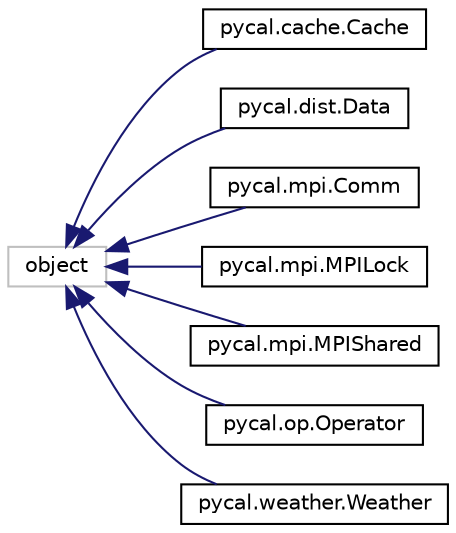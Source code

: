 digraph "Graphical Class Hierarchy"
{
  edge [fontname="Helvetica",fontsize="10",labelfontname="Helvetica",labelfontsize="10"];
  node [fontname="Helvetica",fontsize="10",shape=record];
  rankdir="LR";
  Node1 [label="object",height=0.2,width=0.4,color="grey75", fillcolor="white", style="filled"];
  Node1 -> Node2 [dir="back",color="midnightblue",fontsize="10",style="solid",fontname="Helvetica"];
  Node2 [label="pycal.cache.Cache",height=0.2,width=0.4,color="black", fillcolor="white", style="filled",URL="$classpycal_1_1cache_1_1_cache.html"];
  Node1 -> Node3 [dir="back",color="midnightblue",fontsize="10",style="solid",fontname="Helvetica"];
  Node3 [label="pycal.dist.Data",height=0.2,width=0.4,color="black", fillcolor="white", style="filled",URL="$classpycal_1_1dist_1_1_data.html"];
  Node1 -> Node4 [dir="back",color="midnightblue",fontsize="10",style="solid",fontname="Helvetica"];
  Node4 [label="pycal.mpi.Comm",height=0.2,width=0.4,color="black", fillcolor="white", style="filled",URL="$classpycal_1_1mpi_1_1_comm.html"];
  Node1 -> Node5 [dir="back",color="midnightblue",fontsize="10",style="solid",fontname="Helvetica"];
  Node5 [label="pycal.mpi.MPILock",height=0.2,width=0.4,color="black", fillcolor="white", style="filled",URL="$classpycal_1_1mpi_1_1_m_p_i_lock.html"];
  Node1 -> Node6 [dir="back",color="midnightblue",fontsize="10",style="solid",fontname="Helvetica"];
  Node6 [label="pycal.mpi.MPIShared",height=0.2,width=0.4,color="black", fillcolor="white", style="filled",URL="$classpycal_1_1mpi_1_1_m_p_i_shared.html"];
  Node1 -> Node7 [dir="back",color="midnightblue",fontsize="10",style="solid",fontname="Helvetica"];
  Node7 [label="pycal.op.Operator",height=0.2,width=0.4,color="black", fillcolor="white", style="filled",URL="$classpycal_1_1op_1_1_operator.html"];
  Node1 -> Node8 [dir="back",color="midnightblue",fontsize="10",style="solid",fontname="Helvetica"];
  Node8 [label="pycal.weather.Weather",height=0.2,width=0.4,color="black", fillcolor="white", style="filled",URL="$classpycal_1_1weather_1_1_weather.html"];
}
